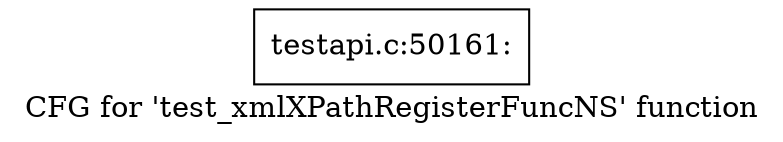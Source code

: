 digraph "CFG for 'test_xmlXPathRegisterFuncNS' function" {
	label="CFG for 'test_xmlXPathRegisterFuncNS' function";

	Node0x5b68bd0 [shape=record,label="{testapi.c:50161:}"];
}

